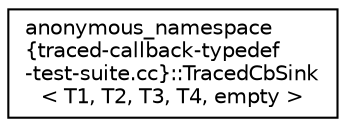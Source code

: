 digraph "Graphical Class Hierarchy"
{
 // LATEX_PDF_SIZE
  edge [fontname="Helvetica",fontsize="10",labelfontname="Helvetica",labelfontsize="10"];
  node [fontname="Helvetica",fontsize="10",shape=record];
  rankdir="LR";
  Node0 [label="anonymous_namespace\l\{traced-callback-typedef\l-test-suite.cc\}::TracedCbSink\l\< T1, T2, T3, T4, empty \>",height=0.2,width=0.4,color="black", fillcolor="white", style="filled",URL="$classanonymous__namespace_02traced-callback-typedef-test-suite_8cc_03_1_1_traced_cb_sink_3_01_t18f933cdda5b88428dcfe8a1365cca30d.html",tooltip=" "];
}
